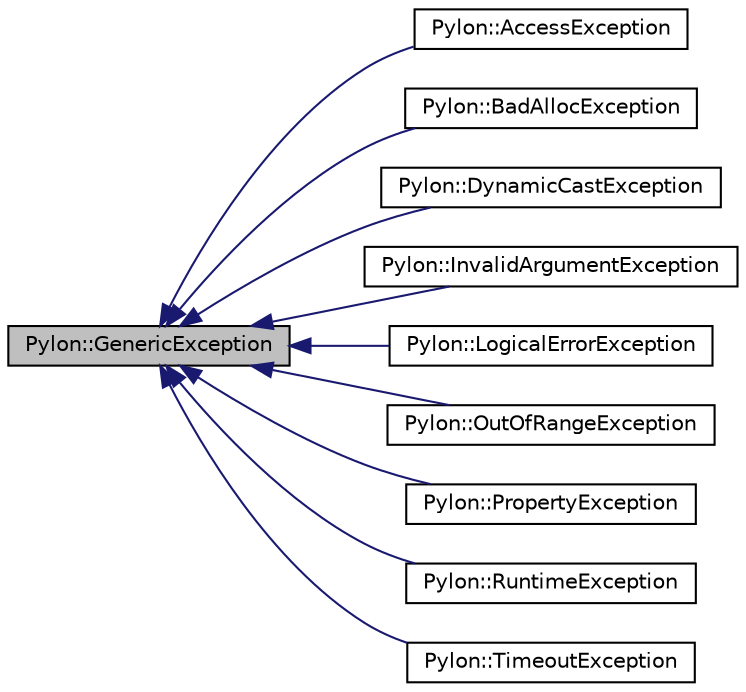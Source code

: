 digraph "Pylon::GenericException"
{
  edge [fontname="Helvetica",fontsize="10",labelfontname="Helvetica",labelfontsize="10"];
  node [fontname="Helvetica",fontsize="10",shape=record];
  rankdir="LR";
  Node1 [label="Pylon::GenericException",height=0.2,width=0.4,color="black", fillcolor="grey75", style="filled", fontcolor="black"];
  Node1 -> Node2 [dir="back",color="midnightblue",fontsize="10",style="solid",fontname="Helvetica"];
  Node2 [label="Pylon::AccessException",height=0.2,width=0.4,color="black", fillcolor="white", style="filled",URL="$class_pylon_1_1_access_exception.html",tooltip="Exception thrown to indicate an access error. (i.E. A when trying to set a read-only value) ..."];
  Node1 -> Node3 [dir="back",color="midnightblue",fontsize="10",style="solid",fontname="Helvetica"];
  Node3 [label="Pylon::BadAllocException",height=0.2,width=0.4,color="black", fillcolor="white", style="filled",URL="$class_pylon_1_1_bad_alloc_exception.html",tooltip="Exception thrown if memory could not be allocated. "];
  Node1 -> Node4 [dir="back",color="midnightblue",fontsize="10",style="solid",fontname="Helvetica"];
  Node4 [label="Pylon::DynamicCastException",height=0.2,width=0.4,color="black", fillcolor="white", style="filled",URL="$class_pylon_1_1_dynamic_cast_exception.html",tooltip="Exception thrown to indicate a dynamic cast has failed. Usually this means a value is not of expected..."];
  Node1 -> Node5 [dir="back",color="midnightblue",fontsize="10",style="solid",fontname="Helvetica"];
  Node5 [label="Pylon::InvalidArgumentException",height=0.2,width=0.4,color="black", fillcolor="white", style="filled",URL="$class_pylon_1_1_invalid_argument_exception.html",tooltip="Exception thrown if an argument passed is invalid. "];
  Node1 -> Node6 [dir="back",color="midnightblue",fontsize="10",style="solid",fontname="Helvetica"];
  Node6 [label="Pylon::LogicalErrorException",height=0.2,width=0.4,color="black", fillcolor="white", style="filled",URL="$class_pylon_1_1_logical_error_exception.html",tooltip="Exception thrown to indicate logical errors in program flow. "];
  Node1 -> Node7 [dir="back",color="midnightblue",fontsize="10",style="solid",fontname="Helvetica"];
  Node7 [label="Pylon::OutOfRangeException",height=0.2,width=0.4,color="black", fillcolor="white", style="filled",URL="$class_pylon_1_1_out_of_range_exception.html",tooltip="Exception thrown if an argument is out of range. "];
  Node1 -> Node8 [dir="back",color="midnightblue",fontsize="10",style="solid",fontname="Helvetica"];
  Node8 [label="Pylon::PropertyException",height=0.2,width=0.4,color="black", fillcolor="white", style="filled",URL="$class_pylon_1_1_property_exception.html",tooltip="Exception thrown if a property access fails. "];
  Node1 -> Node9 [dir="back",color="midnightblue",fontsize="10",style="solid",fontname="Helvetica"];
  Node9 [label="Pylon::RuntimeException",height=0.2,width=0.4,color="black", fillcolor="white", style="filled",URL="$class_pylon_1_1_runtime_exception.html",tooltip="Exception thrown if a runtime error occurs. "];
  Node1 -> Node10 [dir="back",color="midnightblue",fontsize="10",style="solid",fontname="Helvetica"];
  Node10 [label="Pylon::TimeoutException",height=0.2,width=0.4,color="black", fillcolor="white", style="filled",URL="$class_pylon_1_1_timeout_exception.html",tooltip="Exception thrown when a timeout has elapsed. "];
}

